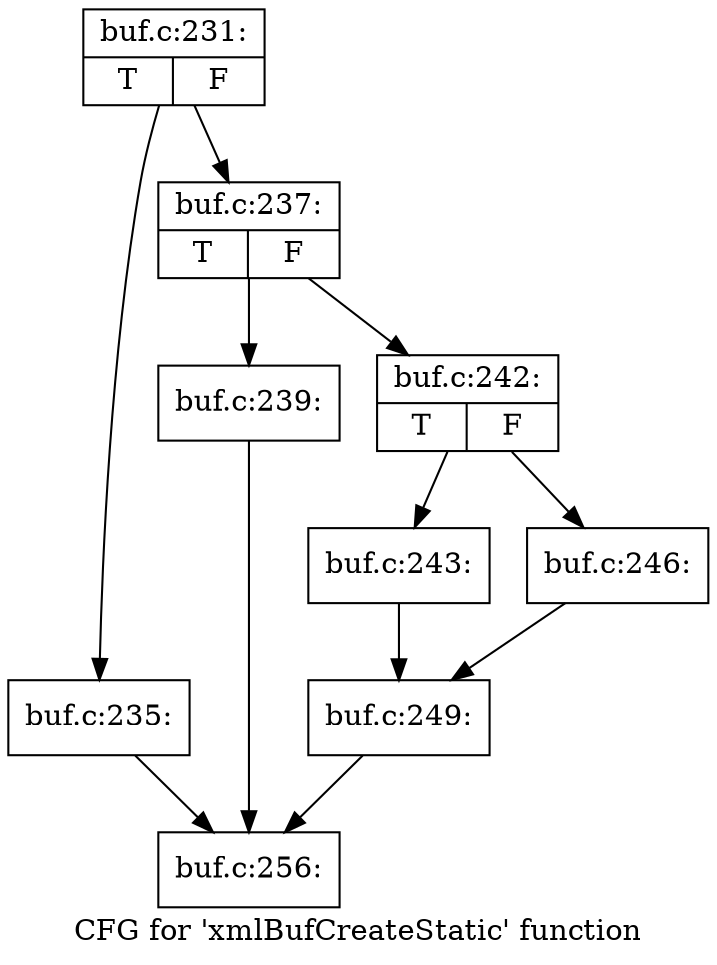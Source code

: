 digraph "CFG for 'xmlBufCreateStatic' function" {
	label="CFG for 'xmlBufCreateStatic' function";

	Node0x55756c029b00 [shape=record,label="{buf.c:231:|{<s0>T|<s1>F}}"];
	Node0x55756c029b00 -> Node0x55756c02caa0;
	Node0x55756c029b00 -> Node0x55756c02caf0;
	Node0x55756c02caa0 [shape=record,label="{buf.c:235:}"];
	Node0x55756c02caa0 -> Node0x55756c0294b0;
	Node0x55756c02caf0 [shape=record,label="{buf.c:237:|{<s0>T|<s1>F}}"];
	Node0x55756c02caf0 -> Node0x55756c02d210;
	Node0x55756c02caf0 -> Node0x55756c02d260;
	Node0x55756c02d210 [shape=record,label="{buf.c:239:}"];
	Node0x55756c02d210 -> Node0x55756c0294b0;
	Node0x55756c02d260 [shape=record,label="{buf.c:242:|{<s0>T|<s1>F}}"];
	Node0x55756c02d260 -> Node0x55756c02d820;
	Node0x55756c02d260 -> Node0x55756c02d8c0;
	Node0x55756c02d820 [shape=record,label="{buf.c:243:}"];
	Node0x55756c02d820 -> Node0x55756c02d870;
	Node0x55756c02d8c0 [shape=record,label="{buf.c:246:}"];
	Node0x55756c02d8c0 -> Node0x55756c02d870;
	Node0x55756c02d870 [shape=record,label="{buf.c:249:}"];
	Node0x55756c02d870 -> Node0x55756c0294b0;
	Node0x55756c0294b0 [shape=record,label="{buf.c:256:}"];
}
